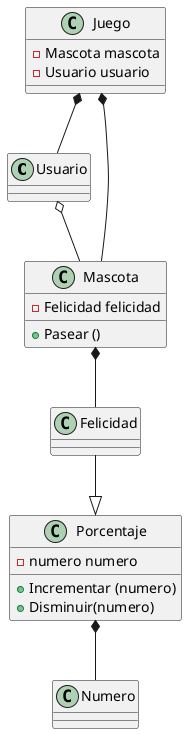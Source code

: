 @startuml nombre

class Usuario 
class Numero 
class Mascota{
    -Felicidad felicidad 
    +Pasear ()
}
class Juego{
    -Mascota mascota 
    -Usuario usuario
}
class Felicidad{

}
class Porcentaje{
    -numero numero
    +Incrementar (numero)
    +Disminuir(numero)
}

Porcentaje *-- Numero
Usuario o-- Mascota
Mascota *-- Felicidad
Juego *-- Usuario
Juego *-- Mascota 
Felicidad --|> Porcentaje


@enduml